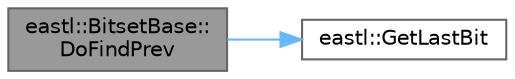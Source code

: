 digraph "eastl::BitsetBase::DoFindPrev"
{
 // LATEX_PDF_SIZE
  bgcolor="transparent";
  edge [fontname=Helvetica,fontsize=10,labelfontname=Helvetica,labelfontsize=10];
  node [fontname=Helvetica,fontsize=10,shape=box,height=0.2,width=0.4];
  rankdir="LR";
  Node1 [id="Node000001",label="eastl::BitsetBase::\lDoFindPrev",height=0.2,width=0.4,color="gray40", fillcolor="grey60", style="filled", fontcolor="black",tooltip=" "];
  Node1 -> Node2 [id="edge1_Node000001_Node000002",color="steelblue1",style="solid",tooltip=" "];
  Node2 [id="Node000002",label="eastl::GetLastBit",height=0.2,width=0.4,color="grey40", fillcolor="white", style="filled",URL="$namespaceeastl.html#ab652c6f55b66fcef4f7632460f0e3719",tooltip=" "];
}

